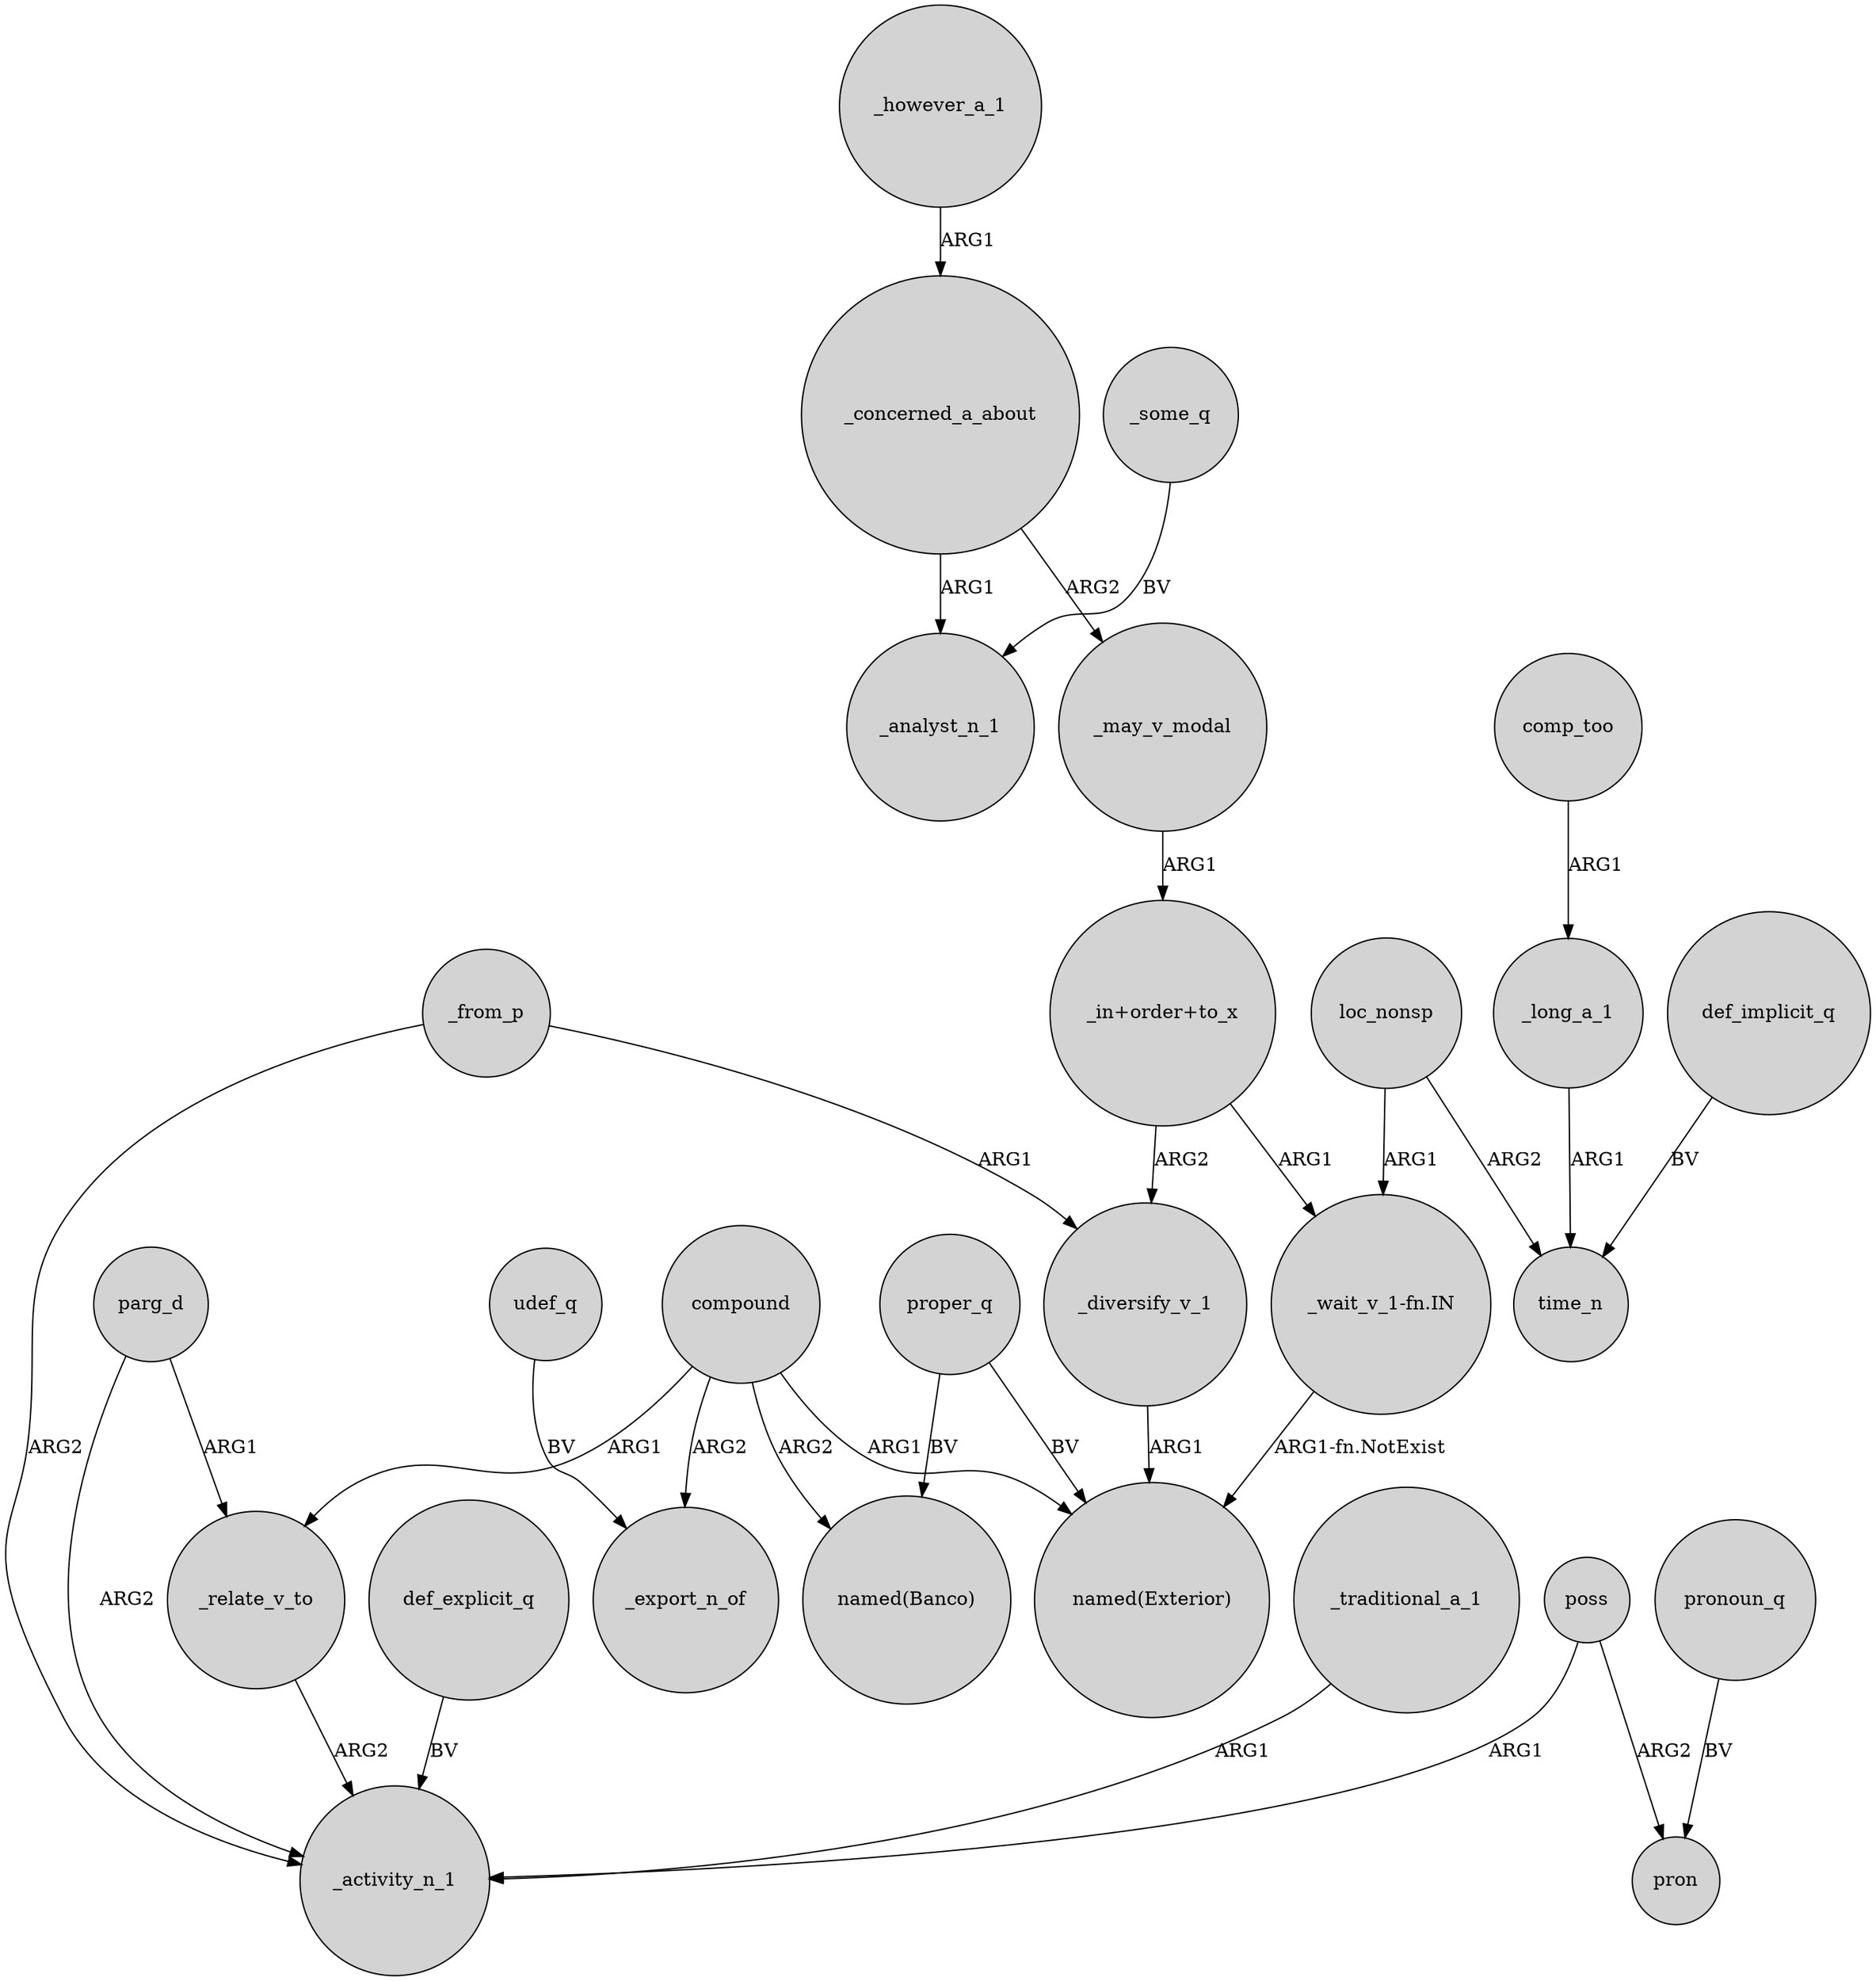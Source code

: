 digraph {
	node [shape=circle style=filled]
	compound -> _export_n_of [label=ARG2]
	poss -> pron [label=ARG2]
	proper_q -> "named(Banco)" [label=BV]
	"_wait_v_1-fn.IN" -> "named(Exterior)" [label="ARG1-fn.NotExist"]
	parg_d -> _relate_v_to [label=ARG1]
	def_explicit_q -> _activity_n_1 [label=BV]
	_relate_v_to -> _activity_n_1 [label=ARG2]
	_concerned_a_about -> _analyst_n_1 [label=ARG1]
	comp_too -> _long_a_1 [label=ARG1]
	_may_v_modal -> "_in+order+to_x" [label=ARG1]
	_however_a_1 -> _concerned_a_about [label=ARG1]
	compound -> "named(Banco)" [label=ARG2]
	loc_nonsp -> time_n [label=ARG2]
	"_in+order+to_x" -> _diversify_v_1 [label=ARG2]
	compound -> "named(Exterior)" [label=ARG1]
	_long_a_1 -> time_n [label=ARG1]
	pronoun_q -> pron [label=BV]
	_from_p -> _activity_n_1 [label=ARG2]
	_diversify_v_1 -> "named(Exterior)" [label=ARG1]
	poss -> _activity_n_1 [label=ARG1]
	_some_q -> _analyst_n_1 [label=BV]
	_concerned_a_about -> _may_v_modal [label=ARG2]
	_traditional_a_1 -> _activity_n_1 [label=ARG1]
	udef_q -> _export_n_of [label=BV]
	proper_q -> "named(Exterior)" [label=BV]
	parg_d -> _activity_n_1 [label=ARG2]
	compound -> _relate_v_to [label=ARG1]
	_from_p -> _diversify_v_1 [label=ARG1]
	"_in+order+to_x" -> "_wait_v_1-fn.IN" [label=ARG1]
	loc_nonsp -> "_wait_v_1-fn.IN" [label=ARG1]
	def_implicit_q -> time_n [label=BV]
}
